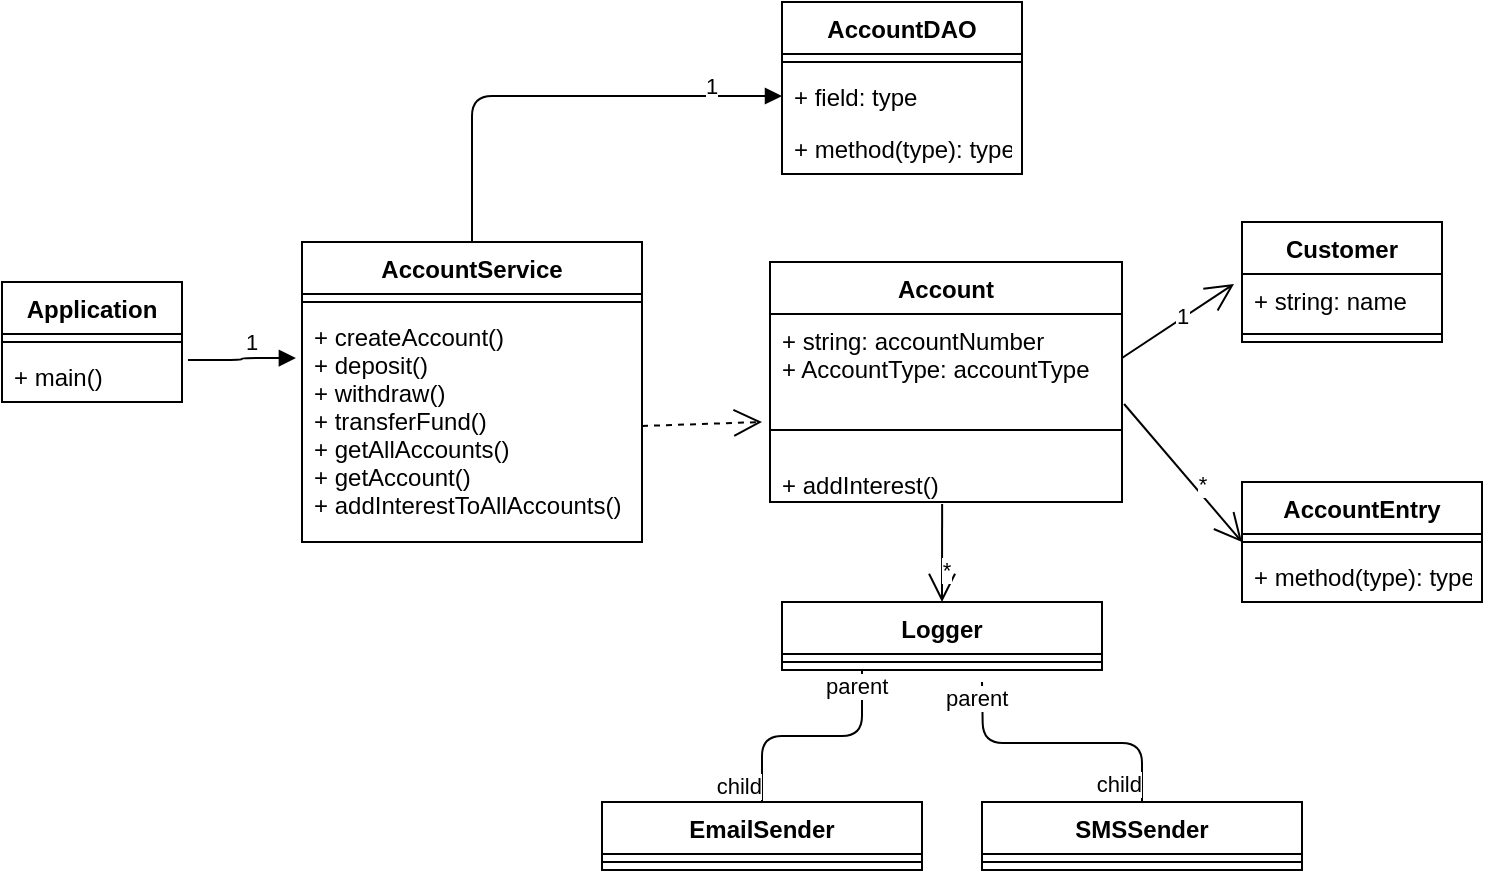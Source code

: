 <mxfile version="13.8.6" type="device"><diagram id="C5RBs43oDa-KdzZeNtuy" name="Page-1"><mxGraphModel dx="946" dy="488" grid="1" gridSize="10" guides="1" tooltips="0" connect="1" arrows="1" fold="1" page="0" pageScale="1" pageWidth="827" pageHeight="1169" math="0" shadow="0"><root><mxCell id="WIyWlLk6GJQsqaUBKTNV-0"/><mxCell id="WIyWlLk6GJQsqaUBKTNV-1" parent="WIyWlLk6GJQsqaUBKTNV-0"/><mxCell id="Jgo5PGx3K5WTA3NZfeBy-8" value="Application" style="swimlane;fontStyle=1;align=center;verticalAlign=top;childLayout=stackLayout;horizontal=1;startSize=26;horizontalStack=0;resizeParent=1;resizeParentMax=0;resizeLast=0;collapsible=1;marginBottom=0;" parent="WIyWlLk6GJQsqaUBKTNV-1" vertex="1"><mxGeometry x="30" y="190" width="90" height="60" as="geometry"/></mxCell><mxCell id="Jgo5PGx3K5WTA3NZfeBy-10" value="" style="line;strokeWidth=1;fillColor=none;align=left;verticalAlign=middle;spacingTop=-1;spacingLeft=3;spacingRight=3;rotatable=0;labelPosition=right;points=[];portConstraint=eastwest;" parent="Jgo5PGx3K5WTA3NZfeBy-8" vertex="1"><mxGeometry y="26" width="90" height="8" as="geometry"/></mxCell><mxCell id="Jgo5PGx3K5WTA3NZfeBy-11" value="+ main()&#10;" style="text;strokeColor=none;fillColor=none;align=left;verticalAlign=top;spacingLeft=4;spacingRight=4;overflow=hidden;rotatable=0;points=[[0,0.5],[1,0.5]];portConstraint=eastwest;" parent="Jgo5PGx3K5WTA3NZfeBy-8" vertex="1"><mxGeometry y="34" width="90" height="26" as="geometry"/></mxCell><mxCell id="Jgo5PGx3K5WTA3NZfeBy-24" value="Customer" style="swimlane;fontStyle=1;align=center;verticalAlign=top;childLayout=stackLayout;horizontal=1;startSize=26;horizontalStack=0;resizeParent=1;resizeParentMax=0;resizeLast=0;collapsible=1;marginBottom=0;" parent="WIyWlLk6GJQsqaUBKTNV-1" vertex="1"><mxGeometry x="650" y="160" width="100" height="60" as="geometry"/></mxCell><mxCell id="Jgo5PGx3K5WTA3NZfeBy-25" value="+ string: name" style="text;strokeColor=none;fillColor=none;align=left;verticalAlign=top;spacingLeft=4;spacingRight=4;overflow=hidden;rotatable=0;points=[[0,0.5],[1,0.5]];portConstraint=eastwest;" parent="Jgo5PGx3K5WTA3NZfeBy-24" vertex="1"><mxGeometry y="26" width="100" height="26" as="geometry"/></mxCell><mxCell id="Jgo5PGx3K5WTA3NZfeBy-26" value="" style="line;strokeWidth=1;fillColor=none;align=left;verticalAlign=middle;spacingTop=-1;spacingLeft=3;spacingRight=3;rotatable=0;labelPosition=right;points=[];portConstraint=eastwest;" parent="Jgo5PGx3K5WTA3NZfeBy-24" vertex="1"><mxGeometry y="52" width="100" height="8" as="geometry"/></mxCell><mxCell id="Jgo5PGx3K5WTA3NZfeBy-28" value="AccountEntry&#10;" style="swimlane;fontStyle=1;align=center;verticalAlign=top;childLayout=stackLayout;horizontal=1;startSize=26;horizontalStack=0;resizeParent=1;resizeParentMax=0;resizeLast=0;collapsible=1;marginBottom=0;" parent="WIyWlLk6GJQsqaUBKTNV-1" vertex="1"><mxGeometry x="650" y="290" width="120" height="60" as="geometry"/></mxCell><mxCell id="Jgo5PGx3K5WTA3NZfeBy-30" value="" style="line;strokeWidth=1;fillColor=none;align=left;verticalAlign=middle;spacingTop=-1;spacingLeft=3;spacingRight=3;rotatable=0;labelPosition=right;points=[];portConstraint=eastwest;" parent="Jgo5PGx3K5WTA3NZfeBy-28" vertex="1"><mxGeometry y="26" width="120" height="8" as="geometry"/></mxCell><mxCell id="Jgo5PGx3K5WTA3NZfeBy-31" value="+ method(type): type" style="text;strokeColor=none;fillColor=none;align=left;verticalAlign=top;spacingLeft=4;spacingRight=4;overflow=hidden;rotatable=0;points=[[0,0.5],[1,0.5]];portConstraint=eastwest;" parent="Jgo5PGx3K5WTA3NZfeBy-28" vertex="1"><mxGeometry y="34" width="120" height="26" as="geometry"/></mxCell><mxCell id="Jgo5PGx3K5WTA3NZfeBy-16" value="AccountDAO&#10;" style="swimlane;fontStyle=1;align=center;verticalAlign=top;childLayout=stackLayout;horizontal=1;startSize=26;horizontalStack=0;resizeParent=1;resizeParentMax=0;resizeLast=0;collapsible=1;marginBottom=0;" parent="WIyWlLk6GJQsqaUBKTNV-1" vertex="1"><mxGeometry x="420" y="50" width="120" height="86" as="geometry"/></mxCell><mxCell id="Jgo5PGx3K5WTA3NZfeBy-18" value="" style="line;strokeWidth=1;fillColor=none;align=left;verticalAlign=middle;spacingTop=-1;spacingLeft=3;spacingRight=3;rotatable=0;labelPosition=right;points=[];portConstraint=eastwest;" parent="Jgo5PGx3K5WTA3NZfeBy-16" vertex="1"><mxGeometry y="26" width="120" height="8" as="geometry"/></mxCell><mxCell id="Jgo5PGx3K5WTA3NZfeBy-17" value="+ field: type" style="text;strokeColor=none;fillColor=none;align=left;verticalAlign=top;spacingLeft=4;spacingRight=4;overflow=hidden;rotatable=0;points=[[0,0.5],[1,0.5]];portConstraint=eastwest;" parent="Jgo5PGx3K5WTA3NZfeBy-16" vertex="1"><mxGeometry y="34" width="120" height="26" as="geometry"/></mxCell><mxCell id="Jgo5PGx3K5WTA3NZfeBy-19" value="+ method(type): type" style="text;strokeColor=none;fillColor=none;align=left;verticalAlign=top;spacingLeft=4;spacingRight=4;overflow=hidden;rotatable=0;points=[[0,0.5],[1,0.5]];portConstraint=eastwest;" parent="Jgo5PGx3K5WTA3NZfeBy-16" vertex="1"><mxGeometry y="60" width="120" height="26" as="geometry"/></mxCell><mxCell id="Jgo5PGx3K5WTA3NZfeBy-12" value="AccountService&#10;" style="swimlane;fontStyle=1;align=center;verticalAlign=top;childLayout=stackLayout;horizontal=1;startSize=26;horizontalStack=0;resizeParent=1;resizeParentMax=0;resizeLast=0;collapsible=1;marginBottom=0;" parent="WIyWlLk6GJQsqaUBKTNV-1" vertex="1"><mxGeometry x="180" y="170" width="170" height="150" as="geometry"/></mxCell><mxCell id="Jgo5PGx3K5WTA3NZfeBy-14" value="" style="line;strokeWidth=1;fillColor=none;align=left;verticalAlign=middle;spacingTop=-1;spacingLeft=3;spacingRight=3;rotatable=0;labelPosition=right;points=[];portConstraint=eastwest;" parent="Jgo5PGx3K5WTA3NZfeBy-12" vertex="1"><mxGeometry y="26" width="170" height="8" as="geometry"/></mxCell><mxCell id="Jgo5PGx3K5WTA3NZfeBy-15" value="+ createAccount()&#10;+ deposit()&#10;+ withdraw()&#10;+ transferFund()&#10;+ getAllAccounts()&#10;+ getAccount()&#10;+ addInterestToAllAccounts()&#10;&#10;" style="text;strokeColor=none;fillColor=none;align=left;verticalAlign=top;spacingLeft=4;spacingRight=4;overflow=hidden;rotatable=0;points=[[0,0.5],[1,0.5]];portConstraint=eastwest;" parent="Jgo5PGx3K5WTA3NZfeBy-12" vertex="1"><mxGeometry y="34" width="170" height="116" as="geometry"/></mxCell><mxCell id="Jgo5PGx3K5WTA3NZfeBy-35" value="Account" style="swimlane;fontStyle=1;align=center;verticalAlign=top;childLayout=stackLayout;horizontal=1;startSize=26;horizontalStack=0;resizeParent=1;resizeParentMax=0;resizeLast=0;collapsible=1;marginBottom=0;" parent="WIyWlLk6GJQsqaUBKTNV-1" vertex="1"><mxGeometry x="414" y="180" width="176" height="120" as="geometry"/></mxCell><mxCell id="Jgo5PGx3K5WTA3NZfeBy-36" value="+ string: accountNumber&#10;+ AccountType: accountType" style="text;strokeColor=none;fillColor=none;align=left;verticalAlign=top;spacingLeft=4;spacingRight=4;overflow=hidden;rotatable=0;points=[[0,0.5],[1,0.5]];portConstraint=eastwest;" parent="Jgo5PGx3K5WTA3NZfeBy-35" vertex="1"><mxGeometry y="26" width="176" height="44" as="geometry"/></mxCell><mxCell id="Jgo5PGx3K5WTA3NZfeBy-37" value="" style="line;strokeWidth=1;fillColor=none;align=left;verticalAlign=middle;spacingTop=-1;spacingLeft=3;spacingRight=3;rotatable=0;labelPosition=right;points=[];portConstraint=eastwest;" parent="Jgo5PGx3K5WTA3NZfeBy-35" vertex="1"><mxGeometry y="70" width="176" height="28" as="geometry"/></mxCell><mxCell id="Jgo5PGx3K5WTA3NZfeBy-38" value="+ addInterest()&#10;" style="text;strokeColor=none;fillColor=none;align=left;verticalAlign=top;spacingLeft=4;spacingRight=4;overflow=hidden;rotatable=0;points=[[0,0.5],[1,0.5]];portConstraint=eastwest;" parent="Jgo5PGx3K5WTA3NZfeBy-35" vertex="1"><mxGeometry y="98" width="176" height="22" as="geometry"/></mxCell><mxCell id="Jgo5PGx3K5WTA3NZfeBy-45" value="" style="endArrow=block;endFill=1;html=1;edgeStyle=orthogonalEdgeStyle;align=left;verticalAlign=top;fontColor=#000000;exitX=1.033;exitY=0.192;exitDx=0;exitDy=0;exitPerimeter=0;entryX=-0.018;entryY=0.207;entryDx=0;entryDy=0;entryPerimeter=0;" parent="WIyWlLk6GJQsqaUBKTNV-1" source="Jgo5PGx3K5WTA3NZfeBy-11" target="Jgo5PGx3K5WTA3NZfeBy-15" edge="1"><mxGeometry x="-1" relative="1" as="geometry"><mxPoint x="330" y="280" as="sourcePoint"/><mxPoint x="490" y="280" as="targetPoint"/></mxGeometry></mxCell><mxCell id="Jgo5PGx3K5WTA3NZfeBy-46" value="1" style="edgeLabel;resizable=0;html=1;align=left;verticalAlign=bottom;" parent="Jgo5PGx3K5WTA3NZfeBy-45" connectable="0" vertex="1"><mxGeometry x="-1" relative="1" as="geometry"><mxPoint x="27.03" y="-0.99" as="offset"/></mxGeometry></mxCell><mxCell id="Jgo5PGx3K5WTA3NZfeBy-47" value="" style="endArrow=block;endFill=1;html=1;edgeStyle=orthogonalEdgeStyle;align=left;verticalAlign=top;fontColor=#000000;exitX=0.5;exitY=0;exitDx=0;exitDy=0;entryX=0;entryY=0.5;entryDx=0;entryDy=0;" parent="WIyWlLk6GJQsqaUBKTNV-1" source="Jgo5PGx3K5WTA3NZfeBy-12" target="Jgo5PGx3K5WTA3NZfeBy-17" edge="1"><mxGeometry x="-1" relative="1" as="geometry"><mxPoint x="132.97" y="238.992" as="sourcePoint"/><mxPoint x="186.94" y="238.012" as="targetPoint"/></mxGeometry></mxCell><mxCell id="Jgo5PGx3K5WTA3NZfeBy-48" value="1" style="edgeLabel;resizable=0;html=1;align=left;verticalAlign=bottom;" parent="Jgo5PGx3K5WTA3NZfeBy-47" connectable="0" vertex="1"><mxGeometry x="-1" relative="1" as="geometry"><mxPoint x="115" y="-70" as="offset"/></mxGeometry></mxCell><mxCell id="Jgo5PGx3K5WTA3NZfeBy-49" value="" style="endArrow=open;endSize=12;dashed=1;html=1;fontColor=#000000;exitX=1;exitY=0.5;exitDx=0;exitDy=0;" parent="WIyWlLk6GJQsqaUBKTNV-1" source="Jgo5PGx3K5WTA3NZfeBy-15" edge="1"><mxGeometry width="160" relative="1" as="geometry"><mxPoint x="330" y="280" as="sourcePoint"/><mxPoint x="410" y="260" as="targetPoint"/></mxGeometry></mxCell><mxCell id="Jgo5PGx3K5WTA3NZfeBy-50" value="" style="endArrow=open;endFill=1;endSize=12;html=1;fontColor=#000000;exitX=1;exitY=0.5;exitDx=0;exitDy=0;entryX=-0.04;entryY=0.192;entryDx=0;entryDy=0;entryPerimeter=0;" parent="WIyWlLk6GJQsqaUBKTNV-1" source="Jgo5PGx3K5WTA3NZfeBy-36" target="Jgo5PGx3K5WTA3NZfeBy-25" edge="1"><mxGeometry width="160" relative="1" as="geometry"><mxPoint x="330" y="280" as="sourcePoint"/><mxPoint x="490" y="280" as="targetPoint"/></mxGeometry></mxCell><mxCell id="Jgo5PGx3K5WTA3NZfeBy-53" value="1" style="edgeLabel;html=1;align=center;verticalAlign=middle;resizable=0;points=[];fontColor=#000000;" parent="Jgo5PGx3K5WTA3NZfeBy-50" vertex="1" connectable="0"><mxGeometry x="0.48" y="-3" relative="1" as="geometry"><mxPoint x="-13.37" y="3.06" as="offset"/></mxGeometry></mxCell><mxCell id="Jgo5PGx3K5WTA3NZfeBy-51" value="" style="endArrow=open;endFill=1;endSize=12;html=1;fontColor=#000000;entryX=0;entryY=0.5;entryDx=0;entryDy=0;exitX=1.006;exitY=1.023;exitDx=0;exitDy=0;exitPerimeter=0;" parent="WIyWlLk6GJQsqaUBKTNV-1" source="Jgo5PGx3K5WTA3NZfeBy-36" target="Jgo5PGx3K5WTA3NZfeBy-28" edge="1"><mxGeometry width="160" relative="1" as="geometry"><mxPoint x="600" y="238" as="sourcePoint"/><mxPoint x="656" y="200.992" as="targetPoint"/></mxGeometry></mxCell><mxCell id="Jgo5PGx3K5WTA3NZfeBy-52" value="*" style="edgeLabel;html=1;align=center;verticalAlign=middle;resizable=0;points=[];fontColor=#000000;" parent="Jgo5PGx3K5WTA3NZfeBy-51" vertex="1" connectable="0"><mxGeometry x="0.653" y="2" relative="1" as="geometry"><mxPoint x="-11.3" y="-15.73" as="offset"/></mxGeometry></mxCell><mxCell id="hSqbTo5cdA9LlHutqPj--1" value="Logger" style="swimlane;fontStyle=1;align=center;verticalAlign=top;childLayout=stackLayout;horizontal=1;startSize=26;horizontalStack=0;resizeParent=1;resizeParentMax=0;resizeLast=0;collapsible=1;marginBottom=0;" vertex="1" parent="WIyWlLk6GJQsqaUBKTNV-1"><mxGeometry x="420" y="350" width="160" height="34" as="geometry"/></mxCell><mxCell id="hSqbTo5cdA9LlHutqPj--3" value="" style="line;strokeWidth=1;fillColor=none;align=left;verticalAlign=middle;spacingTop=-1;spacingLeft=3;spacingRight=3;rotatable=0;labelPosition=right;points=[];portConstraint=eastwest;" vertex="1" parent="hSqbTo5cdA9LlHutqPj--1"><mxGeometry y="26" width="160" height="8" as="geometry"/></mxCell><mxCell id="hSqbTo5cdA9LlHutqPj--5" value="" style="endArrow=open;endFill=1;endSize=12;html=1;exitX=0.489;exitY=1.045;exitDx=0;exitDy=0;exitPerimeter=0;entryX=0.5;entryY=0;entryDx=0;entryDy=0;" edge="1" parent="WIyWlLk6GJQsqaUBKTNV-1" source="Jgo5PGx3K5WTA3NZfeBy-38" target="hSqbTo5cdA9LlHutqPj--1"><mxGeometry width="160" relative="1" as="geometry"><mxPoint x="320" y="290" as="sourcePoint"/><mxPoint x="480" y="290" as="targetPoint"/></mxGeometry></mxCell><mxCell id="hSqbTo5cdA9LlHutqPj--6" value="*" style="edgeLabel;html=1;align=center;verticalAlign=middle;resizable=0;points=[];" vertex="1" connectable="0" parent="hSqbTo5cdA9LlHutqPj--5"><mxGeometry x="0.347" y="2" relative="1" as="geometry"><mxPoint as="offset"/></mxGeometry></mxCell><mxCell id="hSqbTo5cdA9LlHutqPj--7" value="EmailSender" style="swimlane;fontStyle=1;align=center;verticalAlign=top;childLayout=stackLayout;horizontal=1;startSize=26;horizontalStack=0;resizeParent=1;resizeParentMax=0;resizeLast=0;collapsible=1;marginBottom=0;" vertex="1" parent="WIyWlLk6GJQsqaUBKTNV-1"><mxGeometry x="330" y="450" width="160" height="34" as="geometry"/></mxCell><mxCell id="hSqbTo5cdA9LlHutqPj--8" value="" style="line;strokeWidth=1;fillColor=none;align=left;verticalAlign=middle;spacingTop=-1;spacingLeft=3;spacingRight=3;rotatable=0;labelPosition=right;points=[];portConstraint=eastwest;" vertex="1" parent="hSqbTo5cdA9LlHutqPj--7"><mxGeometry y="26" width="160" height="8" as="geometry"/></mxCell><mxCell id="hSqbTo5cdA9LlHutqPj--9" value="SMSSender" style="swimlane;fontStyle=1;align=center;verticalAlign=top;childLayout=stackLayout;horizontal=1;startSize=26;horizontalStack=0;resizeParent=1;resizeParentMax=0;resizeLast=0;collapsible=1;marginBottom=0;" vertex="1" parent="WIyWlLk6GJQsqaUBKTNV-1"><mxGeometry x="520" y="450" width="160" height="34" as="geometry"/></mxCell><mxCell id="hSqbTo5cdA9LlHutqPj--10" value="" style="line;strokeWidth=1;fillColor=none;align=left;verticalAlign=middle;spacingTop=-1;spacingLeft=3;spacingRight=3;rotatable=0;labelPosition=right;points=[];portConstraint=eastwest;" vertex="1" parent="hSqbTo5cdA9LlHutqPj--9"><mxGeometry y="26" width="160" height="8" as="geometry"/></mxCell><mxCell id="hSqbTo5cdA9LlHutqPj--12" value="" style="endArrow=none;html=1;edgeStyle=orthogonalEdgeStyle;exitX=0.25;exitY=1;exitDx=0;exitDy=0;entryX=0.5;entryY=0;entryDx=0;entryDy=0;" edge="1" parent="WIyWlLk6GJQsqaUBKTNV-1" source="hSqbTo5cdA9LlHutqPj--1" target="hSqbTo5cdA9LlHutqPj--7"><mxGeometry relative="1" as="geometry"><mxPoint x="320" y="290" as="sourcePoint"/><mxPoint x="480" y="290" as="targetPoint"/></mxGeometry></mxCell><mxCell id="hSqbTo5cdA9LlHutqPj--13" value="parent" style="edgeLabel;resizable=0;html=1;align=left;verticalAlign=bottom;" connectable="0" vertex="1" parent="hSqbTo5cdA9LlHutqPj--12"><mxGeometry x="-1" relative="1" as="geometry"><mxPoint x="-20" y="16" as="offset"/></mxGeometry></mxCell><mxCell id="hSqbTo5cdA9LlHutqPj--14" value="child" style="edgeLabel;resizable=0;html=1;align=right;verticalAlign=bottom;" connectable="0" vertex="1" parent="hSqbTo5cdA9LlHutqPj--12"><mxGeometry x="1" relative="1" as="geometry"/></mxCell><mxCell id="hSqbTo5cdA9LlHutqPj--15" value="" style="endArrow=none;html=1;edgeStyle=orthogonalEdgeStyle;entryX=0.5;entryY=0;entryDx=0;entryDy=0;" edge="1" parent="WIyWlLk6GJQsqaUBKTNV-1" target="hSqbTo5cdA9LlHutqPj--9"><mxGeometry relative="1" as="geometry"><mxPoint x="520" y="390" as="sourcePoint"/><mxPoint x="420" y="460" as="targetPoint"/></mxGeometry></mxCell><mxCell id="hSqbTo5cdA9LlHutqPj--16" value="parent" style="edgeLabel;resizable=0;html=1;align=left;verticalAlign=bottom;" connectable="0" vertex="1" parent="hSqbTo5cdA9LlHutqPj--15"><mxGeometry x="-1" relative="1" as="geometry"><mxPoint x="-20" y="16" as="offset"/></mxGeometry></mxCell><mxCell id="hSqbTo5cdA9LlHutqPj--17" value="child" style="edgeLabel;resizable=0;html=1;align=right;verticalAlign=bottom;" connectable="0" vertex="1" parent="hSqbTo5cdA9LlHutqPj--15"><mxGeometry x="1" relative="1" as="geometry"/></mxCell></root></mxGraphModel></diagram></mxfile>